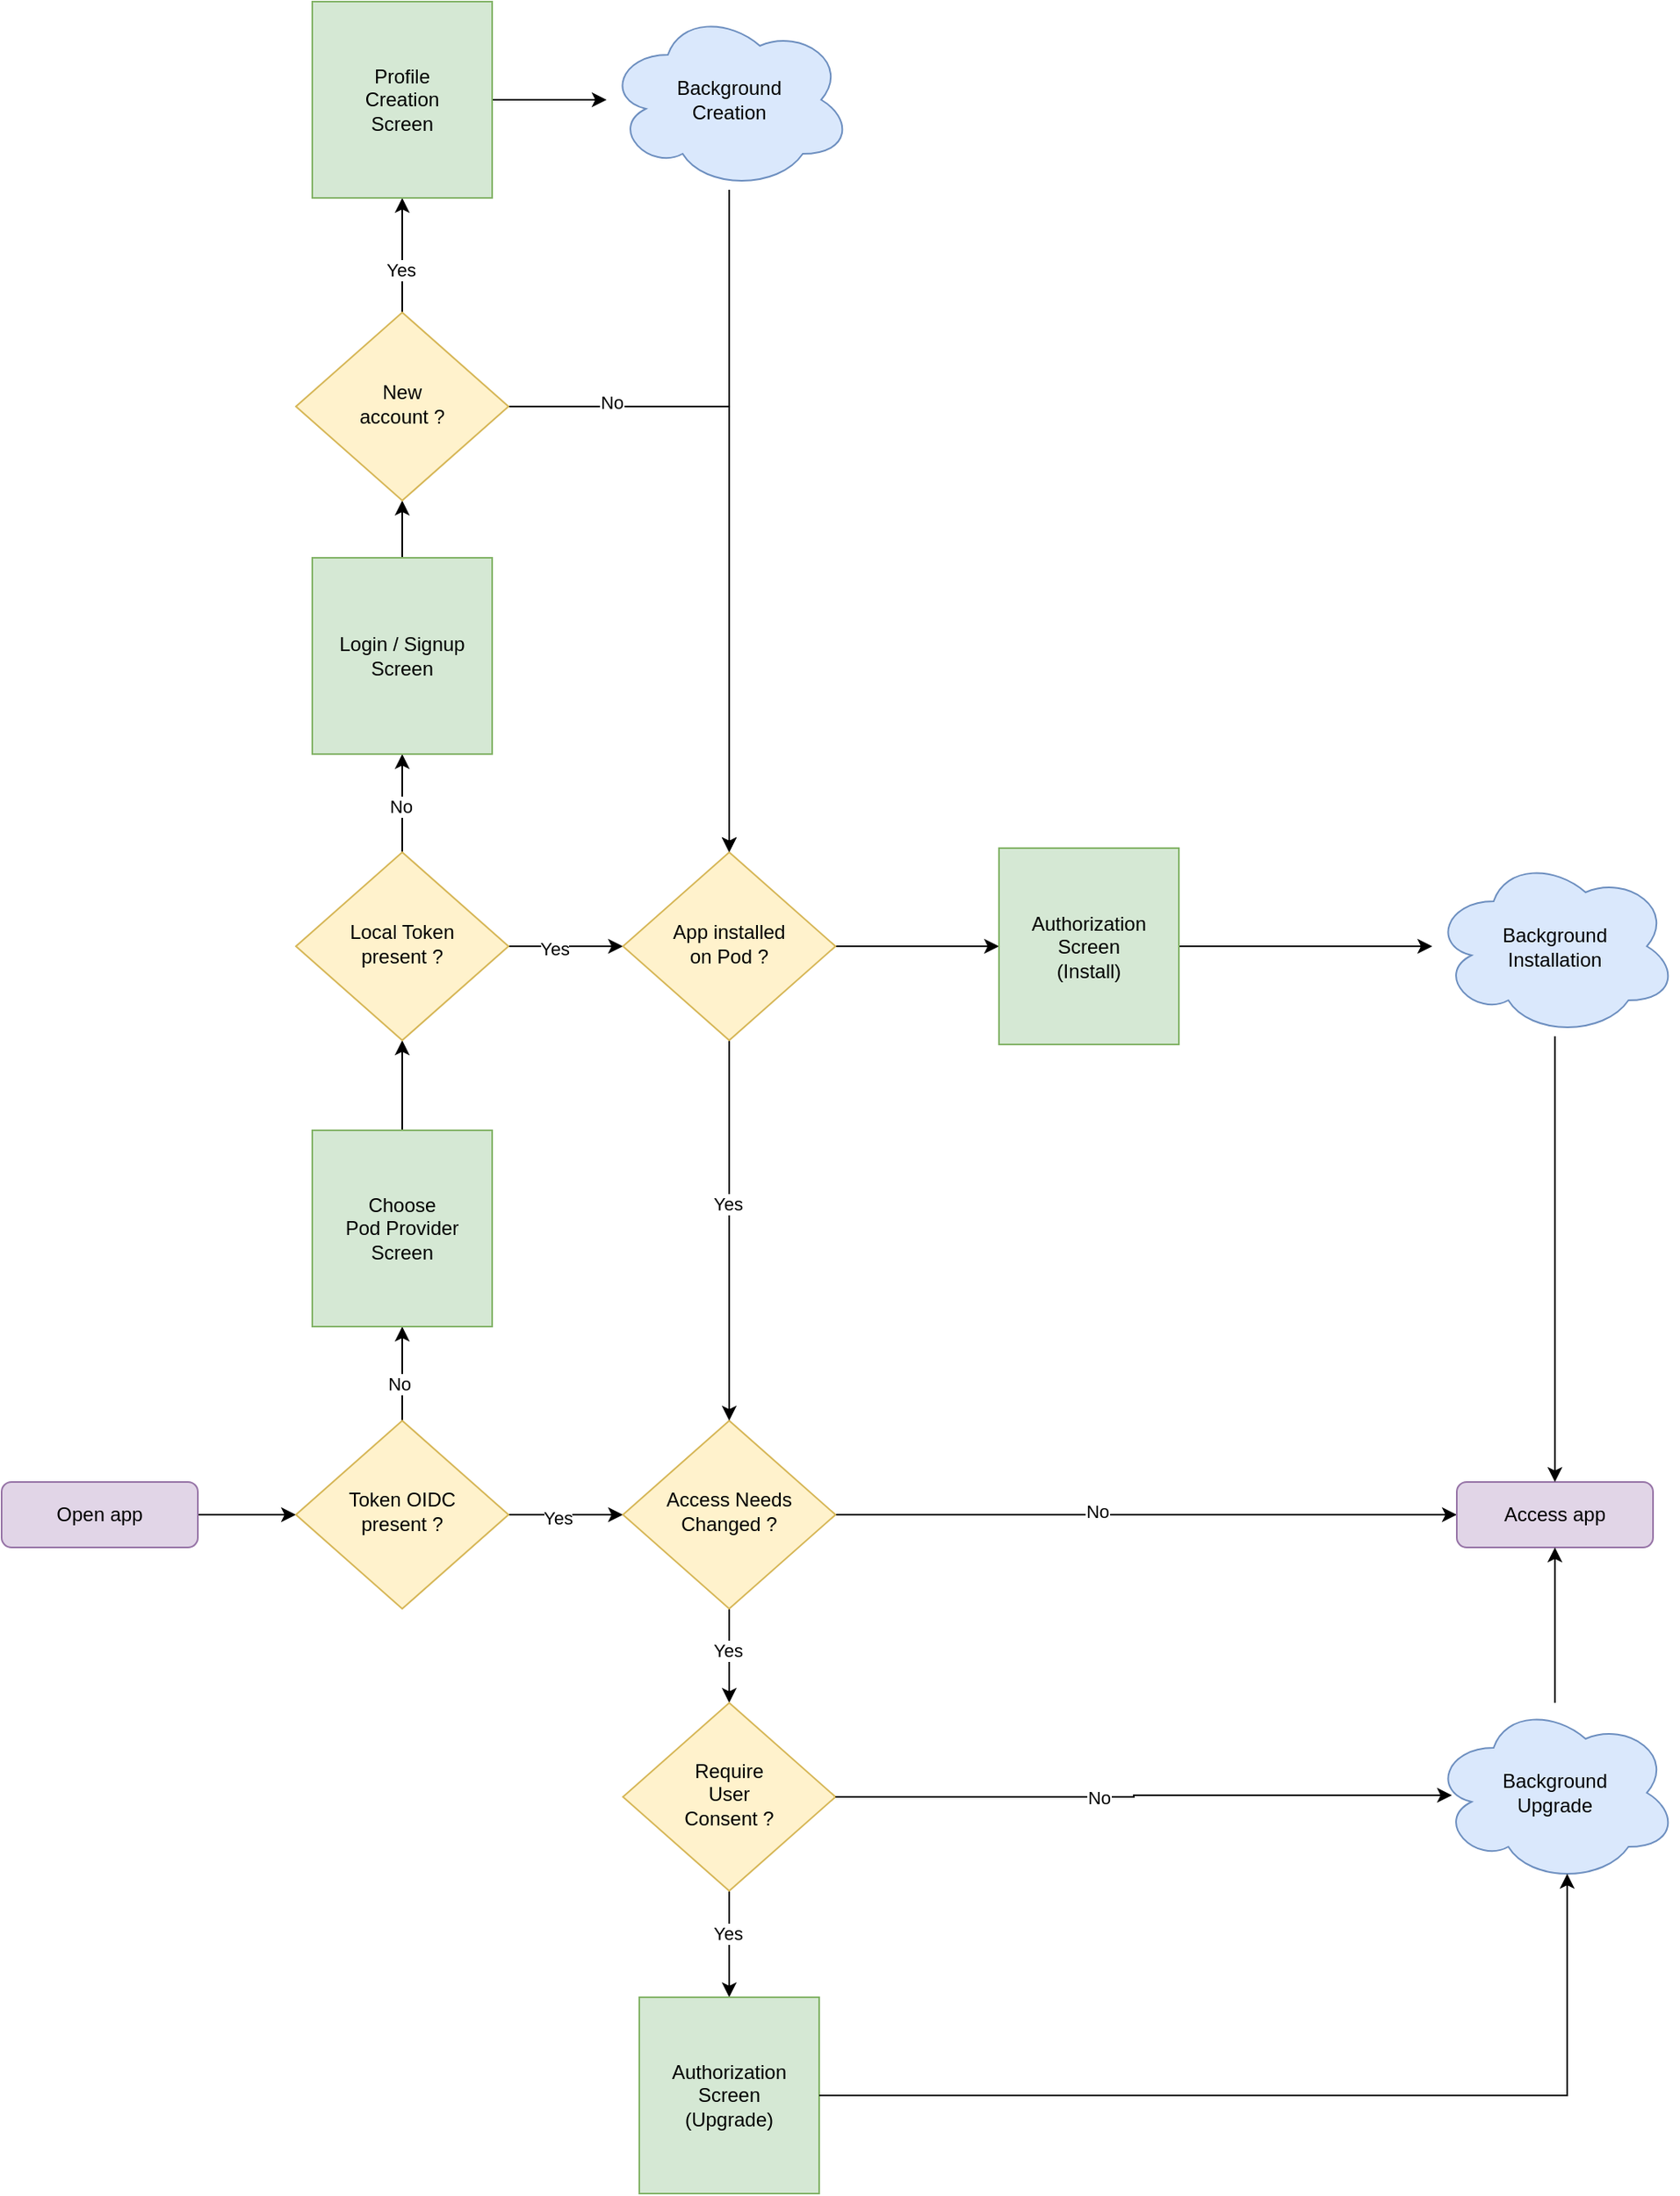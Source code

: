 <mxfile version="24.7.6">
  <diagram id="C5RBs43oDa-KdzZeNtuy" name="Page-1">
    <mxGraphModel dx="2607" dy="1260" grid="1" gridSize="10" guides="1" tooltips="1" connect="1" arrows="1" fold="1" page="1" pageScale="1" pageWidth="1500" pageHeight="2000" math="0" shadow="0">
      <root>
        <mxCell id="WIyWlLk6GJQsqaUBKTNV-0" />
        <mxCell id="WIyWlLk6GJQsqaUBKTNV-1" parent="WIyWlLk6GJQsqaUBKTNV-0" />
        <mxCell id="iCJWKHJC1zr3cfGlK3Lu-2" style="edgeStyle=orthogonalEdgeStyle;rounded=0;orthogonalLoop=1;jettySize=auto;html=1;" edge="1" parent="WIyWlLk6GJQsqaUBKTNV-1" source="iCJWKHJC1zr3cfGlK3Lu-0" target="iCJWKHJC1zr3cfGlK3Lu-1">
          <mxGeometry relative="1" as="geometry" />
        </mxCell>
        <mxCell id="iCJWKHJC1zr3cfGlK3Lu-0" value="Open app" style="rounded=1;whiteSpace=wrap;html=1;fontSize=12;glass=0;strokeWidth=1;shadow=0;fillColor=#e1d5e7;strokeColor=#9673a6;" vertex="1" parent="WIyWlLk6GJQsqaUBKTNV-1">
          <mxGeometry x="120" y="1165" width="120" height="40" as="geometry" />
        </mxCell>
        <mxCell id="iCJWKHJC1zr3cfGlK3Lu-10" style="edgeStyle=orthogonalEdgeStyle;rounded=0;orthogonalLoop=1;jettySize=auto;html=1;entryX=0.5;entryY=1;entryDx=0;entryDy=0;" edge="1" parent="WIyWlLk6GJQsqaUBKTNV-1" source="iCJWKHJC1zr3cfGlK3Lu-1" target="iCJWKHJC1zr3cfGlK3Lu-9">
          <mxGeometry relative="1" as="geometry" />
        </mxCell>
        <mxCell id="iCJWKHJC1zr3cfGlK3Lu-14" value="No" style="edgeLabel;html=1;align=center;verticalAlign=middle;resizable=0;points=[];" vertex="1" connectable="0" parent="iCJWKHJC1zr3cfGlK3Lu-10">
          <mxGeometry x="-0.183" y="2" relative="1" as="geometry">
            <mxPoint y="1" as="offset" />
          </mxGeometry>
        </mxCell>
        <mxCell id="iCJWKHJC1zr3cfGlK3Lu-16" style="edgeStyle=orthogonalEdgeStyle;rounded=0;orthogonalLoop=1;jettySize=auto;html=1;" edge="1" parent="WIyWlLk6GJQsqaUBKTNV-1" source="iCJWKHJC1zr3cfGlK3Lu-1" target="iCJWKHJC1zr3cfGlK3Lu-15">
          <mxGeometry relative="1" as="geometry" />
        </mxCell>
        <mxCell id="iCJWKHJC1zr3cfGlK3Lu-17" value="Yes" style="edgeLabel;html=1;align=center;verticalAlign=middle;resizable=0;points=[];" vertex="1" connectable="0" parent="iCJWKHJC1zr3cfGlK3Lu-16">
          <mxGeometry x="-0.143" y="-2" relative="1" as="geometry">
            <mxPoint as="offset" />
          </mxGeometry>
        </mxCell>
        <mxCell id="iCJWKHJC1zr3cfGlK3Lu-1" value="Token OIDC&lt;br&gt;present ?" style="rhombus;whiteSpace=wrap;html=1;shadow=0;fontFamily=Helvetica;fontSize=12;align=center;strokeWidth=1;spacing=6;spacingTop=-4;fillColor=#fff2cc;strokeColor=#d6b656;" vertex="1" parent="WIyWlLk6GJQsqaUBKTNV-1">
          <mxGeometry x="300" y="1127.5" width="130" height="115" as="geometry" />
        </mxCell>
        <mxCell id="iCJWKHJC1zr3cfGlK3Lu-63" style="edgeStyle=orthogonalEdgeStyle;rounded=0;orthogonalLoop=1;jettySize=auto;html=1;entryX=0.5;entryY=1;entryDx=0;entryDy=0;" edge="1" parent="WIyWlLk6GJQsqaUBKTNV-1" source="iCJWKHJC1zr3cfGlK3Lu-9" target="iCJWKHJC1zr3cfGlK3Lu-21">
          <mxGeometry relative="1" as="geometry" />
        </mxCell>
        <mxCell id="iCJWKHJC1zr3cfGlK3Lu-9" value="Choose&lt;br&gt;Pod Provider&lt;br&gt;Screen" style="rounded=0;whiteSpace=wrap;html=1;fillColor=#d5e8d4;strokeColor=#82b366;fontStyle=0" vertex="1" parent="WIyWlLk6GJQsqaUBKTNV-1">
          <mxGeometry x="310" y="950" width="110" height="120" as="geometry" />
        </mxCell>
        <mxCell id="iCJWKHJC1zr3cfGlK3Lu-19" style="edgeStyle=orthogonalEdgeStyle;rounded=0;orthogonalLoop=1;jettySize=auto;html=1;" edge="1" parent="WIyWlLk6GJQsqaUBKTNV-1" source="iCJWKHJC1zr3cfGlK3Lu-15" target="iCJWKHJC1zr3cfGlK3Lu-18">
          <mxGeometry relative="1" as="geometry" />
        </mxCell>
        <mxCell id="iCJWKHJC1zr3cfGlK3Lu-20" value="No" style="edgeLabel;html=1;align=center;verticalAlign=middle;resizable=0;points=[];" vertex="1" connectable="0" parent="iCJWKHJC1zr3cfGlK3Lu-19">
          <mxGeometry x="-0.16" y="2" relative="1" as="geometry">
            <mxPoint as="offset" />
          </mxGeometry>
        </mxCell>
        <mxCell id="iCJWKHJC1zr3cfGlK3Lu-52" style="edgeStyle=orthogonalEdgeStyle;rounded=0;orthogonalLoop=1;jettySize=auto;html=1;" edge="1" parent="WIyWlLk6GJQsqaUBKTNV-1" source="iCJWKHJC1zr3cfGlK3Lu-15" target="iCJWKHJC1zr3cfGlK3Lu-51">
          <mxGeometry relative="1" as="geometry" />
        </mxCell>
        <mxCell id="iCJWKHJC1zr3cfGlK3Lu-53" value="Yes" style="edgeLabel;html=1;align=center;verticalAlign=middle;resizable=0;points=[];" vertex="1" connectable="0" parent="iCJWKHJC1zr3cfGlK3Lu-52">
          <mxGeometry x="-0.118" y="-1" relative="1" as="geometry">
            <mxPoint as="offset" />
          </mxGeometry>
        </mxCell>
        <mxCell id="iCJWKHJC1zr3cfGlK3Lu-15" value="Access Needs Changed ?" style="rhombus;whiteSpace=wrap;html=1;shadow=0;fontFamily=Helvetica;fontSize=12;align=center;strokeWidth=1;spacing=6;spacingTop=-4;fillColor=#fff2cc;strokeColor=#d6b656;" vertex="1" parent="WIyWlLk6GJQsqaUBKTNV-1">
          <mxGeometry x="500" y="1127.5" width="130" height="115" as="geometry" />
        </mxCell>
        <mxCell id="iCJWKHJC1zr3cfGlK3Lu-18" value="Access app" style="rounded=1;whiteSpace=wrap;html=1;fontSize=12;glass=0;strokeWidth=1;shadow=0;fillColor=#e1d5e7;strokeColor=#9673a6;" vertex="1" parent="WIyWlLk6GJQsqaUBKTNV-1">
          <mxGeometry x="1010" y="1165" width="120" height="40" as="geometry" />
        </mxCell>
        <mxCell id="iCJWKHJC1zr3cfGlK3Lu-24" style="edgeStyle=orthogonalEdgeStyle;rounded=0;orthogonalLoop=1;jettySize=auto;html=1;entryX=0.5;entryY=1;entryDx=0;entryDy=0;fontStyle=0" edge="1" parent="WIyWlLk6GJQsqaUBKTNV-1" source="iCJWKHJC1zr3cfGlK3Lu-21" target="iCJWKHJC1zr3cfGlK3Lu-23">
          <mxGeometry relative="1" as="geometry" />
        </mxCell>
        <mxCell id="iCJWKHJC1zr3cfGlK3Lu-33" value="No" style="edgeLabel;html=1;align=center;verticalAlign=middle;resizable=0;points=[];fontStyle=0" vertex="1" connectable="0" parent="iCJWKHJC1zr3cfGlK3Lu-24">
          <mxGeometry x="-0.074" y="1" relative="1" as="geometry">
            <mxPoint as="offset" />
          </mxGeometry>
        </mxCell>
        <mxCell id="iCJWKHJC1zr3cfGlK3Lu-31" style="edgeStyle=orthogonalEdgeStyle;rounded=0;orthogonalLoop=1;jettySize=auto;html=1;fontStyle=0" edge="1" parent="WIyWlLk6GJQsqaUBKTNV-1" source="iCJWKHJC1zr3cfGlK3Lu-21" target="iCJWKHJC1zr3cfGlK3Lu-30">
          <mxGeometry relative="1" as="geometry" />
        </mxCell>
        <mxCell id="iCJWKHJC1zr3cfGlK3Lu-32" value="Yes" style="edgeLabel;html=1;align=center;verticalAlign=middle;resizable=0;points=[];fontStyle=0" vertex="1" connectable="0" parent="iCJWKHJC1zr3cfGlK3Lu-31">
          <mxGeometry x="-0.216" y="-1" relative="1" as="geometry">
            <mxPoint as="offset" />
          </mxGeometry>
        </mxCell>
        <mxCell id="iCJWKHJC1zr3cfGlK3Lu-21" value="Local Token&lt;br&gt;present ?" style="rhombus;whiteSpace=wrap;html=1;shadow=0;fontFamily=Helvetica;fontSize=12;align=center;strokeWidth=1;spacing=6;spacingTop=-4;fillColor=#fff2cc;strokeColor=#d6b656;fontStyle=0" vertex="1" parent="WIyWlLk6GJQsqaUBKTNV-1">
          <mxGeometry x="300" y="780" width="130" height="115" as="geometry" />
        </mxCell>
        <mxCell id="iCJWKHJC1zr3cfGlK3Lu-26" style="edgeStyle=orthogonalEdgeStyle;rounded=0;orthogonalLoop=1;jettySize=auto;html=1;" edge="1" parent="WIyWlLk6GJQsqaUBKTNV-1" source="iCJWKHJC1zr3cfGlK3Lu-23" target="iCJWKHJC1zr3cfGlK3Lu-25">
          <mxGeometry relative="1" as="geometry" />
        </mxCell>
        <mxCell id="iCJWKHJC1zr3cfGlK3Lu-23" value="Login / Signup Screen" style="rounded=0;whiteSpace=wrap;html=1;fillColor=#d5e8d4;strokeColor=#82b366;" vertex="1" parent="WIyWlLk6GJQsqaUBKTNV-1">
          <mxGeometry x="310" y="600" width="110" height="120" as="geometry" />
        </mxCell>
        <mxCell id="iCJWKHJC1zr3cfGlK3Lu-28" style="edgeStyle=orthogonalEdgeStyle;rounded=0;orthogonalLoop=1;jettySize=auto;html=1;" edge="1" parent="WIyWlLk6GJQsqaUBKTNV-1" source="iCJWKHJC1zr3cfGlK3Lu-25" target="iCJWKHJC1zr3cfGlK3Lu-27">
          <mxGeometry relative="1" as="geometry" />
        </mxCell>
        <mxCell id="iCJWKHJC1zr3cfGlK3Lu-29" value="Yes" style="edgeLabel;html=1;align=center;verticalAlign=middle;resizable=0;points=[];" vertex="1" connectable="0" parent="iCJWKHJC1zr3cfGlK3Lu-28">
          <mxGeometry x="-0.244" y="1" relative="1" as="geometry">
            <mxPoint as="offset" />
          </mxGeometry>
        </mxCell>
        <mxCell id="iCJWKHJC1zr3cfGlK3Lu-44" style="edgeStyle=orthogonalEdgeStyle;rounded=0;orthogonalLoop=1;jettySize=auto;html=1;entryX=0.5;entryY=0;entryDx=0;entryDy=0;" edge="1" parent="WIyWlLk6GJQsqaUBKTNV-1" source="iCJWKHJC1zr3cfGlK3Lu-25" target="iCJWKHJC1zr3cfGlK3Lu-30">
          <mxGeometry relative="1" as="geometry" />
        </mxCell>
        <mxCell id="iCJWKHJC1zr3cfGlK3Lu-45" value="No" style="edgeLabel;html=1;align=center;verticalAlign=middle;resizable=0;points=[];" vertex="1" connectable="0" parent="iCJWKHJC1zr3cfGlK3Lu-44">
          <mxGeometry x="-0.693" y="3" relative="1" as="geometry">
            <mxPoint as="offset" />
          </mxGeometry>
        </mxCell>
        <mxCell id="iCJWKHJC1zr3cfGlK3Lu-25" value="New&lt;br&gt;account ?" style="rhombus;whiteSpace=wrap;html=1;shadow=0;fontFamily=Helvetica;fontSize=12;align=center;strokeWidth=1;spacing=6;spacingTop=-4;fillColor=#fff2cc;strokeColor=#d6b656;fontStyle=0" vertex="1" parent="WIyWlLk6GJQsqaUBKTNV-1">
          <mxGeometry x="300" y="450" width="130" height="115" as="geometry" />
        </mxCell>
        <mxCell id="iCJWKHJC1zr3cfGlK3Lu-43" style="edgeStyle=orthogonalEdgeStyle;rounded=0;orthogonalLoop=1;jettySize=auto;html=1;" edge="1" parent="WIyWlLk6GJQsqaUBKTNV-1" source="iCJWKHJC1zr3cfGlK3Lu-27" target="iCJWKHJC1zr3cfGlK3Lu-38">
          <mxGeometry relative="1" as="geometry" />
        </mxCell>
        <mxCell id="iCJWKHJC1zr3cfGlK3Lu-27" value="Profile&lt;br&gt;Creation &lt;br&gt;Screen" style="rounded=0;whiteSpace=wrap;html=1;fillColor=#d5e8d4;strokeColor=#82b366;" vertex="1" parent="WIyWlLk6GJQsqaUBKTNV-1">
          <mxGeometry x="310" y="260" width="110" height="120" as="geometry" />
        </mxCell>
        <mxCell id="iCJWKHJC1zr3cfGlK3Lu-34" style="edgeStyle=orthogonalEdgeStyle;rounded=0;orthogonalLoop=1;jettySize=auto;html=1;" edge="1" parent="WIyWlLk6GJQsqaUBKTNV-1" source="iCJWKHJC1zr3cfGlK3Lu-30" target="iCJWKHJC1zr3cfGlK3Lu-15">
          <mxGeometry relative="1" as="geometry" />
        </mxCell>
        <mxCell id="iCJWKHJC1zr3cfGlK3Lu-35" value="Yes" style="edgeLabel;html=1;align=center;verticalAlign=middle;resizable=0;points=[];fontStyle=0" vertex="1" connectable="0" parent="iCJWKHJC1zr3cfGlK3Lu-34">
          <mxGeometry x="-0.13" y="-1" relative="1" as="geometry">
            <mxPoint y="-1" as="offset" />
          </mxGeometry>
        </mxCell>
        <mxCell id="iCJWKHJC1zr3cfGlK3Lu-47" style="edgeStyle=orthogonalEdgeStyle;rounded=0;orthogonalLoop=1;jettySize=auto;html=1;entryX=0;entryY=0.5;entryDx=0;entryDy=0;" edge="1" parent="WIyWlLk6GJQsqaUBKTNV-1" source="iCJWKHJC1zr3cfGlK3Lu-30" target="iCJWKHJC1zr3cfGlK3Lu-46">
          <mxGeometry relative="1" as="geometry" />
        </mxCell>
        <mxCell id="iCJWKHJC1zr3cfGlK3Lu-30" value="App installed&lt;br&gt;on Pod ?" style="rhombus;whiteSpace=wrap;html=1;shadow=0;fontFamily=Helvetica;fontSize=12;align=center;strokeWidth=1;spacing=6;spacingTop=-4;fillColor=#fff2cc;strokeColor=#d6b656;fontStyle=0" vertex="1" parent="WIyWlLk6GJQsqaUBKTNV-1">
          <mxGeometry x="500" y="780" width="130" height="115" as="geometry" />
        </mxCell>
        <mxCell id="iCJWKHJC1zr3cfGlK3Lu-42" style="edgeStyle=orthogonalEdgeStyle;rounded=0;orthogonalLoop=1;jettySize=auto;html=1;" edge="1" parent="WIyWlLk6GJQsqaUBKTNV-1" source="iCJWKHJC1zr3cfGlK3Lu-38" target="iCJWKHJC1zr3cfGlK3Lu-30">
          <mxGeometry relative="1" as="geometry" />
        </mxCell>
        <mxCell id="iCJWKHJC1zr3cfGlK3Lu-38" value="Background&lt;br&gt;Creation" style="ellipse;shape=cloud;whiteSpace=wrap;html=1;fillColor=#dae8fc;strokeColor=#6c8ebf;" vertex="1" parent="WIyWlLk6GJQsqaUBKTNV-1">
          <mxGeometry x="490" y="265" width="150" height="110" as="geometry" />
        </mxCell>
        <mxCell id="iCJWKHJC1zr3cfGlK3Lu-49" style="edgeStyle=orthogonalEdgeStyle;rounded=0;orthogonalLoop=1;jettySize=auto;html=1;" edge="1" parent="WIyWlLk6GJQsqaUBKTNV-1" source="iCJWKHJC1zr3cfGlK3Lu-46" target="iCJWKHJC1zr3cfGlK3Lu-48">
          <mxGeometry relative="1" as="geometry" />
        </mxCell>
        <mxCell id="iCJWKHJC1zr3cfGlK3Lu-46" value="Authorization&lt;br&gt;Screen&lt;br&gt;(Install)" style="rounded=0;whiteSpace=wrap;html=1;fillColor=#d5e8d4;strokeColor=#82b366;" vertex="1" parent="WIyWlLk6GJQsqaUBKTNV-1">
          <mxGeometry x="730" y="777.5" width="110" height="120" as="geometry" />
        </mxCell>
        <mxCell id="iCJWKHJC1zr3cfGlK3Lu-50" style="edgeStyle=orthogonalEdgeStyle;rounded=0;orthogonalLoop=1;jettySize=auto;html=1;entryX=0.5;entryY=0;entryDx=0;entryDy=0;" edge="1" parent="WIyWlLk6GJQsqaUBKTNV-1" source="iCJWKHJC1zr3cfGlK3Lu-48" target="iCJWKHJC1zr3cfGlK3Lu-18">
          <mxGeometry relative="1" as="geometry" />
        </mxCell>
        <mxCell id="iCJWKHJC1zr3cfGlK3Lu-48" value="Background&lt;br&gt;Installation" style="ellipse;shape=cloud;whiteSpace=wrap;html=1;fillColor=#dae8fc;strokeColor=#6c8ebf;" vertex="1" parent="WIyWlLk6GJQsqaUBKTNV-1">
          <mxGeometry x="995" y="782.5" width="150" height="110" as="geometry" />
        </mxCell>
        <mxCell id="iCJWKHJC1zr3cfGlK3Lu-56" style="edgeStyle=orthogonalEdgeStyle;rounded=0;orthogonalLoop=1;jettySize=auto;html=1;" edge="1" parent="WIyWlLk6GJQsqaUBKTNV-1" source="iCJWKHJC1zr3cfGlK3Lu-51" target="iCJWKHJC1zr3cfGlK3Lu-55">
          <mxGeometry relative="1" as="geometry" />
        </mxCell>
        <mxCell id="iCJWKHJC1zr3cfGlK3Lu-58" value="Yes" style="edgeLabel;html=1;align=center;verticalAlign=middle;resizable=0;points=[];" vertex="1" connectable="0" parent="iCJWKHJC1zr3cfGlK3Lu-56">
          <mxGeometry x="-0.223" y="-1" relative="1" as="geometry">
            <mxPoint as="offset" />
          </mxGeometry>
        </mxCell>
        <mxCell id="iCJWKHJC1zr3cfGlK3Lu-51" value="Require&lt;br&gt;User&lt;br&gt;Consent ?" style="rhombus;whiteSpace=wrap;html=1;shadow=0;fontFamily=Helvetica;fontSize=12;align=center;strokeWidth=1;spacing=6;spacingTop=-4;fillColor=#fff2cc;strokeColor=#d6b656;" vertex="1" parent="WIyWlLk6GJQsqaUBKTNV-1">
          <mxGeometry x="500" y="1300" width="130" height="115" as="geometry" />
        </mxCell>
        <mxCell id="iCJWKHJC1zr3cfGlK3Lu-62" style="edgeStyle=orthogonalEdgeStyle;rounded=0;orthogonalLoop=1;jettySize=auto;html=1;entryX=0.5;entryY=1;entryDx=0;entryDy=0;" edge="1" parent="WIyWlLk6GJQsqaUBKTNV-1" source="iCJWKHJC1zr3cfGlK3Lu-54" target="iCJWKHJC1zr3cfGlK3Lu-18">
          <mxGeometry relative="1" as="geometry" />
        </mxCell>
        <mxCell id="iCJWKHJC1zr3cfGlK3Lu-54" value="Background&lt;br&gt;Upgrade" style="ellipse;shape=cloud;whiteSpace=wrap;html=1;fillColor=#dae8fc;strokeColor=#6c8ebf;" vertex="1" parent="WIyWlLk6GJQsqaUBKTNV-1">
          <mxGeometry x="995" y="1300" width="150" height="110" as="geometry" />
        </mxCell>
        <mxCell id="iCJWKHJC1zr3cfGlK3Lu-55" value="Authorization&lt;br&gt;Screen&lt;br&gt;(Upgrade)" style="rounded=0;whiteSpace=wrap;html=1;fillColor=#d5e8d4;strokeColor=#82b366;" vertex="1" parent="WIyWlLk6GJQsqaUBKTNV-1">
          <mxGeometry x="510" y="1480" width="110" height="120" as="geometry" />
        </mxCell>
        <mxCell id="iCJWKHJC1zr3cfGlK3Lu-57" style="edgeStyle=orthogonalEdgeStyle;rounded=0;orthogonalLoop=1;jettySize=auto;html=1;entryX=0.55;entryY=0.95;entryDx=0;entryDy=0;entryPerimeter=0;" edge="1" parent="WIyWlLk6GJQsqaUBKTNV-1" source="iCJWKHJC1zr3cfGlK3Lu-55" target="iCJWKHJC1zr3cfGlK3Lu-54">
          <mxGeometry relative="1" as="geometry" />
        </mxCell>
        <mxCell id="iCJWKHJC1zr3cfGlK3Lu-60" style="edgeStyle=orthogonalEdgeStyle;rounded=0;orthogonalLoop=1;jettySize=auto;html=1;exitX=1;exitY=0.5;exitDx=0;exitDy=0;entryX=0.08;entryY=0.514;entryDx=0;entryDy=0;entryPerimeter=0;" edge="1" parent="WIyWlLk6GJQsqaUBKTNV-1" source="iCJWKHJC1zr3cfGlK3Lu-51" target="iCJWKHJC1zr3cfGlK3Lu-54">
          <mxGeometry relative="1" as="geometry" />
        </mxCell>
        <mxCell id="iCJWKHJC1zr3cfGlK3Lu-61" value="No" style="edgeLabel;html=1;align=center;verticalAlign=middle;resizable=0;points=[];" vertex="1" connectable="0" parent="iCJWKHJC1zr3cfGlK3Lu-60">
          <mxGeometry x="-0.143" relative="1" as="geometry">
            <mxPoint x="-1" as="offset" />
          </mxGeometry>
        </mxCell>
      </root>
    </mxGraphModel>
  </diagram>
</mxfile>
